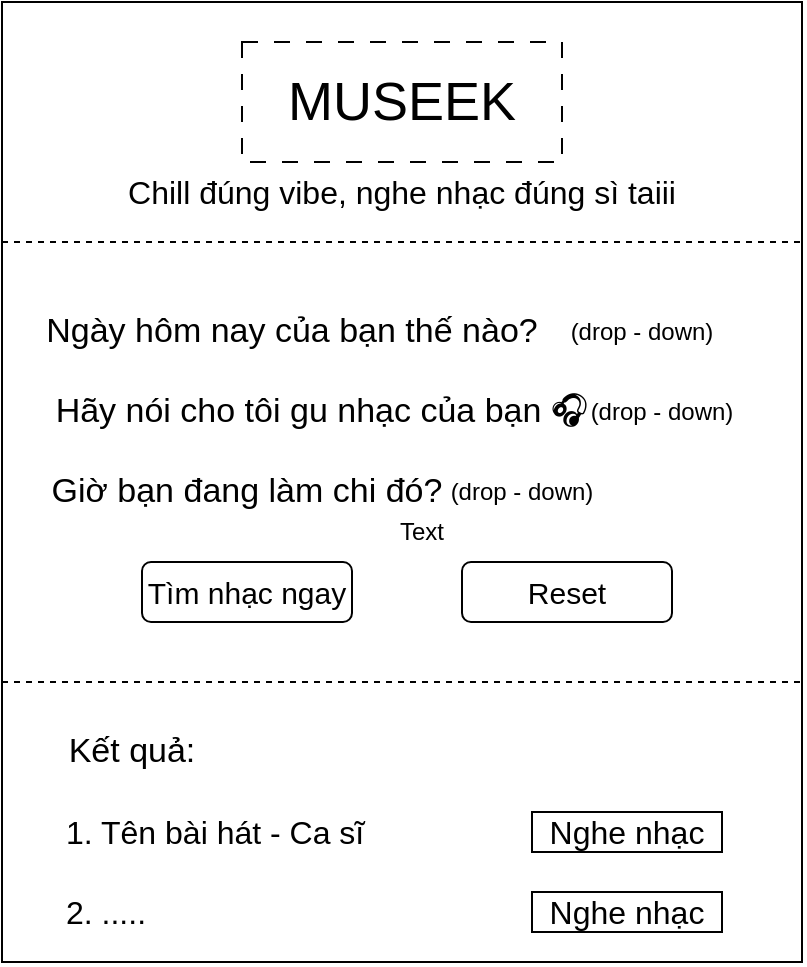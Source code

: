 <mxfile>
    <diagram id="jnP1zFqnJlA5lFfN91hz" name="Page-1">
        <mxGraphModel dx="720" dy="556" grid="1" gridSize="10" guides="1" tooltips="1" connect="1" arrows="1" fold="1" page="1" pageScale="1" pageWidth="850" pageHeight="1100" math="0" shadow="0">
            <root>
                <mxCell id="0"/>
                <mxCell id="1" parent="0"/>
                <mxCell id="28" value="" style="rounded=0;whiteSpace=wrap;html=1;" vertex="1" parent="1">
                    <mxGeometry x="200" y="80" width="400" height="480" as="geometry"/>
                </mxCell>
                <mxCell id="2" value="" style="endArrow=none;html=1;dashed=1;dashPattern=12 12;" edge="1" parent="1">
                    <mxGeometry width="50" height="50" relative="1" as="geometry">
                        <mxPoint x="200" y="560" as="sourcePoint"/>
                        <mxPoint x="200" y="80" as="targetPoint"/>
                    </mxGeometry>
                </mxCell>
                <mxCell id="3" value="" style="endArrow=none;html=1;dashed=1;dashPattern=12 12;" edge="1" parent="1">
                    <mxGeometry width="50" height="50" relative="1" as="geometry">
                        <mxPoint x="600" y="560" as="sourcePoint"/>
                        <mxPoint x="600" y="80" as="targetPoint"/>
                    </mxGeometry>
                </mxCell>
                <mxCell id="4" value="" style="endArrow=none;html=1;dashed=1;" edge="1" parent="1">
                    <mxGeometry width="50" height="50" relative="1" as="geometry">
                        <mxPoint x="200" y="80" as="sourcePoint"/>
                        <mxPoint x="600" y="80" as="targetPoint"/>
                    </mxGeometry>
                </mxCell>
                <mxCell id="5" value="&lt;font style=&quot;font-size: 27px;&quot;&gt;MUSEEK&lt;/font&gt;" style="rounded=0;whiteSpace=wrap;html=1;dashed=1;dashPattern=8 8;" vertex="1" parent="1">
                    <mxGeometry x="320" y="100" width="160" height="60" as="geometry"/>
                </mxCell>
                <mxCell id="6" value="&lt;font style=&quot;font-size: 16px;&quot;&gt;Chill đúng vibe, nghe nhạc đúng sì taiii&lt;/font&gt;" style="text;html=1;align=center;verticalAlign=middle;whiteSpace=wrap;rounded=0;" vertex="1" parent="1">
                    <mxGeometry x="245" y="160" width="310" height="30" as="geometry"/>
                </mxCell>
                <mxCell id="7" value="" style="endArrow=none;html=1;dashed=1;" edge="1" parent="1">
                    <mxGeometry width="50" height="50" relative="1" as="geometry">
                        <mxPoint x="200" y="200" as="sourcePoint"/>
                        <mxPoint x="600" y="200" as="targetPoint"/>
                    </mxGeometry>
                </mxCell>
                <mxCell id="8" value="&lt;font style=&quot;font-size: 17px;&quot;&gt;Ngày hôm nay của bạn thế nào?&lt;/font&gt;" style="text;html=1;align=center;verticalAlign=middle;whiteSpace=wrap;rounded=0;" vertex="1" parent="1">
                    <mxGeometry x="220" y="230" width="250" height="30" as="geometry"/>
                </mxCell>
                <mxCell id="9" value="&lt;font style=&quot;font-size: 17px;&quot;&gt;Hãy nói cho tôi gu nhạc của bạn 🎧&lt;/font&gt;" style="text;html=1;align=center;verticalAlign=middle;whiteSpace=wrap;rounded=0;" vertex="1" parent="1">
                    <mxGeometry x="220" y="270" width="280" height="30" as="geometry"/>
                </mxCell>
                <mxCell id="11" value="&lt;font style=&quot;font-size: 17px;&quot;&gt;Giờ bạn đang làm chi đó?&lt;/font&gt;" style="text;html=1;align=center;verticalAlign=middle;whiteSpace=wrap;rounded=0;" vertex="1" parent="1">
                    <mxGeometry x="220" y="310" width="205" height="30" as="geometry"/>
                </mxCell>
                <mxCell id="12" value="" style="endArrow=none;html=1;dashed=1;" edge="1" parent="1">
                    <mxGeometry width="50" height="50" relative="1" as="geometry">
                        <mxPoint x="200" y="420" as="sourcePoint"/>
                        <mxPoint x="600" y="420" as="targetPoint"/>
                    </mxGeometry>
                </mxCell>
                <mxCell id="14" value="&lt;font style=&quot;font-size: 15px;&quot;&gt;Tìm nhạc ngay&lt;/font&gt;" style="rounded=1;whiteSpace=wrap;html=1;" vertex="1" parent="1">
                    <mxGeometry x="270" y="360" width="105" height="30" as="geometry"/>
                </mxCell>
                <mxCell id="16" value="&lt;font style=&quot;font-size: 15px;&quot;&gt;Reset&lt;/font&gt;" style="rounded=1;whiteSpace=wrap;html=1;" vertex="1" parent="1">
                    <mxGeometry x="430" y="360" width="105" height="30" as="geometry"/>
                </mxCell>
                <mxCell id="18" value="(drop - down)" style="text;html=1;align=center;verticalAlign=middle;whiteSpace=wrap;rounded=0;" vertex="1" parent="1">
                    <mxGeometry x="480" y="230" width="80" height="30" as="geometry"/>
                </mxCell>
                <mxCell id="19" value="(drop - down)" style="text;html=1;align=center;verticalAlign=middle;whiteSpace=wrap;rounded=0;" vertex="1" parent="1">
                    <mxGeometry x="490" y="270" width="80" height="30" as="geometry"/>
                </mxCell>
                <mxCell id="20" value="(drop - down)" style="text;html=1;align=center;verticalAlign=middle;whiteSpace=wrap;rounded=0;" vertex="1" parent="1">
                    <mxGeometry x="420" y="310" width="80" height="30" as="geometry"/>
                </mxCell>
                <mxCell id="21" value="Text" style="text;html=1;align=center;verticalAlign=middle;whiteSpace=wrap;rounded=0;" vertex="1" parent="1">
                    <mxGeometry x="380" y="330" width="60" height="30" as="geometry"/>
                </mxCell>
                <mxCell id="22" value="&lt;font style=&quot;font-size: 17px;&quot;&gt;Kết quả:&lt;/font&gt;" style="text;html=1;align=center;verticalAlign=middle;whiteSpace=wrap;rounded=0;" vertex="1" parent="1">
                    <mxGeometry x="230" y="440" width="70" height="30" as="geometry"/>
                </mxCell>
                <mxCell id="23" value="&lt;font style=&quot;font-size: 16px;&quot;&gt;1. Tên bài hát - Ca sĩ&amp;nbsp;&lt;/font&gt;" style="text;html=1;align=left;verticalAlign=middle;whiteSpace=wrap;rounded=0;" vertex="1" parent="1">
                    <mxGeometry x="230" y="480" width="160" height="30" as="geometry"/>
                </mxCell>
                <mxCell id="24" value="&lt;font style=&quot;font-size: 16px;&quot;&gt;2. .....&lt;/font&gt;" style="text;html=1;align=left;verticalAlign=middle;whiteSpace=wrap;rounded=0;" vertex="1" parent="1">
                    <mxGeometry x="230" y="520" width="60" height="30" as="geometry"/>
                </mxCell>
                <mxCell id="25" value="&lt;font style=&quot;font-size: 16px;&quot;&gt;Nghe nhạc&lt;/font&gt;" style="rounded=0;whiteSpace=wrap;html=1;" vertex="1" parent="1">
                    <mxGeometry x="465" y="485" width="95" height="20" as="geometry"/>
                </mxCell>
                <mxCell id="26" value="&lt;font style=&quot;font-size: 16px;&quot;&gt;Nghe nhạc&lt;/font&gt;" style="rounded=0;whiteSpace=wrap;html=1;" vertex="1" parent="1">
                    <mxGeometry x="465" y="525" width="95" height="20" as="geometry"/>
                </mxCell>
                <mxCell id="27" value="" style="endArrow=none;html=1;dashed=1;" edge="1" parent="1">
                    <mxGeometry width="50" height="50" relative="1" as="geometry">
                        <mxPoint x="200" y="560" as="sourcePoint"/>
                        <mxPoint x="600" y="560" as="targetPoint"/>
                    </mxGeometry>
                </mxCell>
            </root>
        </mxGraphModel>
    </diagram>
</mxfile>